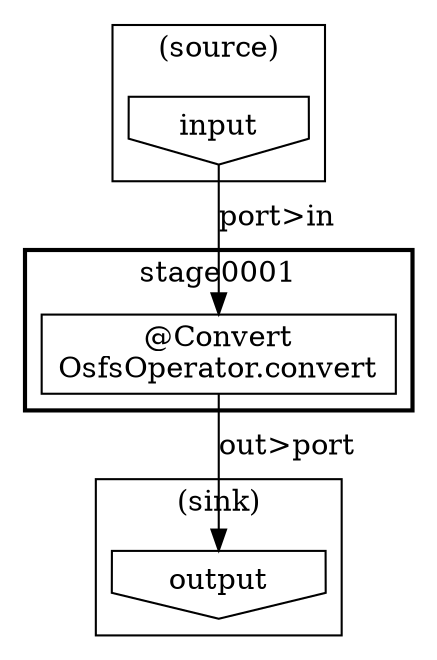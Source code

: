 digraph {
    subgraph "cluster_9753b68d-be6f-4db2-9f57-f22db9468d75" {
        label = "(source)";
        "fd1838c9-6454-41c3-a0ee-001e89df6ae4" [shape=invhouse, label="input"];
    }
    subgraph "cluster_65bd8c19-7c3c-4b19-8b9d-32c8b2777043" {
        label = "stage0001";
        style = bold;
        "b75eb482-7a9b-41e0-b78b-1a1aaef32fe0" [shape=box, label="@Convert\nOsfsOperator.convert"];
    }
    subgraph "cluster_da43f83f-3350-4d94-b34f-56573eda5c4e" {
        label = "(sink)";
        "c2c5f734-b479-44a5-ab15-28e42ed91427" [shape=invhouse, label="output"];
    }
    "fd1838c9-6454-41c3-a0ee-001e89df6ae4" -> "b75eb482-7a9b-41e0-b78b-1a1aaef32fe0" [label="port>in"];
    "b75eb482-7a9b-41e0-b78b-1a1aaef32fe0" -> "c2c5f734-b479-44a5-ab15-28e42ed91427" [label="out>port"];
}
